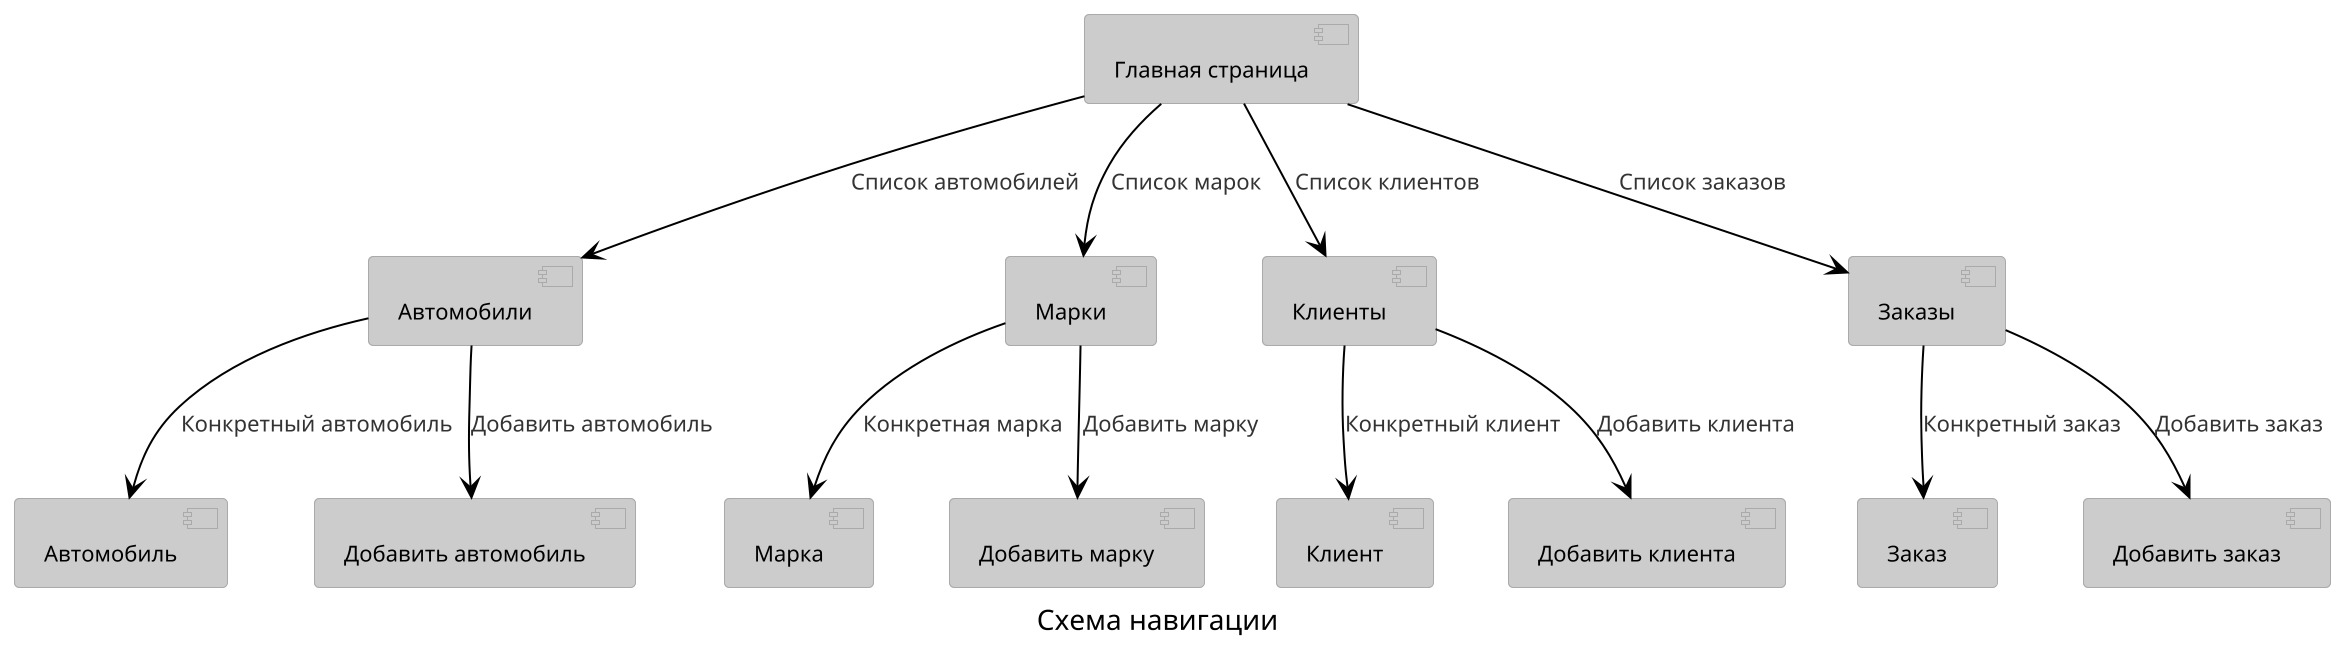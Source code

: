 @startuml
!theme reddress-lightorange
'skinparam linetype ortho'
caption Схема навигации
scale 2.0
component [Главная страница] as mainPage
component [Автомобили] as cars
component [Автомобиль] as car
component [Добавить автомобиль] as addCar
component [Марки] as automodels
component [Марка] as automodel
component [Добавить марку] as addAutomodel
component [Клиенты] as clients
component [Клиент] as client
component [Добавить клиентa] as addClient
component [Заказы] as contracts
component [Заказ] as contract
component [Добавить заказ] as addContract


mainPage -d-> cars: Список автомобилей
mainPage -d-> clients : Список клиентов
mainPage -d-> contracts : Список заказов
mainPage -d-> automodels : Список марок

automodels -d-> automodel : Конкретная марка
cars -d-> car: Конкретный автомобиль
clients -d-> client : Конкретный клиент
contracts -d-> contract : Конкретный заказ

automodels -d-> addAutomodel : Добавить марку
cars -d-> addCar: Добавить автомобиль
clients -d-> addClient : Добавить клиента
contracts -d-> addContract : Добавить заказ
@enduml

